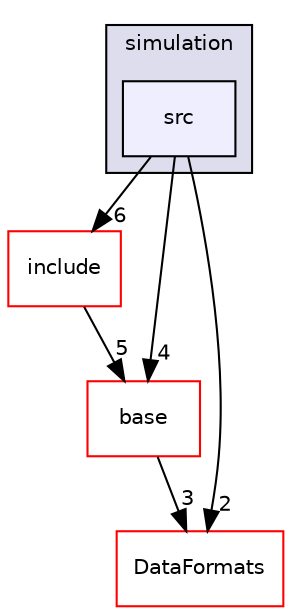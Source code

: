 digraph "/home/travis/build/AliceO2Group/AliceO2/Detectors/PHOS/simulation/src" {
  bgcolor=transparent;
  compound=true
  node [ fontsize="10", fontname="Helvetica"];
  edge [ labelfontsize="10", labelfontname="Helvetica"];
  subgraph clusterdir_3af9af54da49e799fe4b1df79119dad7 {
    graph [ bgcolor="#ddddee", pencolor="black", label="simulation" fontname="Helvetica", fontsize="10", URL="dir_3af9af54da49e799fe4b1df79119dad7.html"]
  dir_03284ba3c3f059587cc689a1c2ebdcfe [shape=box, label="src", style="filled", fillcolor="#eeeeff", pencolor="black", URL="dir_03284ba3c3f059587cc689a1c2ebdcfe.html"];
  }
  dir_a3ab2a46c8d9ae8abe901048b5095b9f [shape=box label="include" color="red" URL="dir_a3ab2a46c8d9ae8abe901048b5095b9f.html"];
  dir_fa21b46838f21636bfdcc60e4853f0ed [shape=box label="base" color="red" URL="dir_fa21b46838f21636bfdcc60e4853f0ed.html"];
  dir_2171f7ec022c5423887b07c69b2f5b48 [shape=box label="DataFormats" color="red" URL="dir_2171f7ec022c5423887b07c69b2f5b48.html"];
  dir_a3ab2a46c8d9ae8abe901048b5095b9f->dir_fa21b46838f21636bfdcc60e4853f0ed [headlabel="5", labeldistance=1.5 headhref="dir_000182_000219.html"];
  dir_fa21b46838f21636bfdcc60e4853f0ed->dir_2171f7ec022c5423887b07c69b2f5b48 [headlabel="3", labeldistance=1.5 headhref="dir_000219_000056.html"];
  dir_03284ba3c3f059587cc689a1c2ebdcfe->dir_a3ab2a46c8d9ae8abe901048b5095b9f [headlabel="6", labeldistance=1.5 headhref="dir_000207_000182.html"];
  dir_03284ba3c3f059587cc689a1c2ebdcfe->dir_fa21b46838f21636bfdcc60e4853f0ed [headlabel="4", labeldistance=1.5 headhref="dir_000207_000219.html"];
  dir_03284ba3c3f059587cc689a1c2ebdcfe->dir_2171f7ec022c5423887b07c69b2f5b48 [headlabel="2", labeldistance=1.5 headhref="dir_000207_000056.html"];
}
